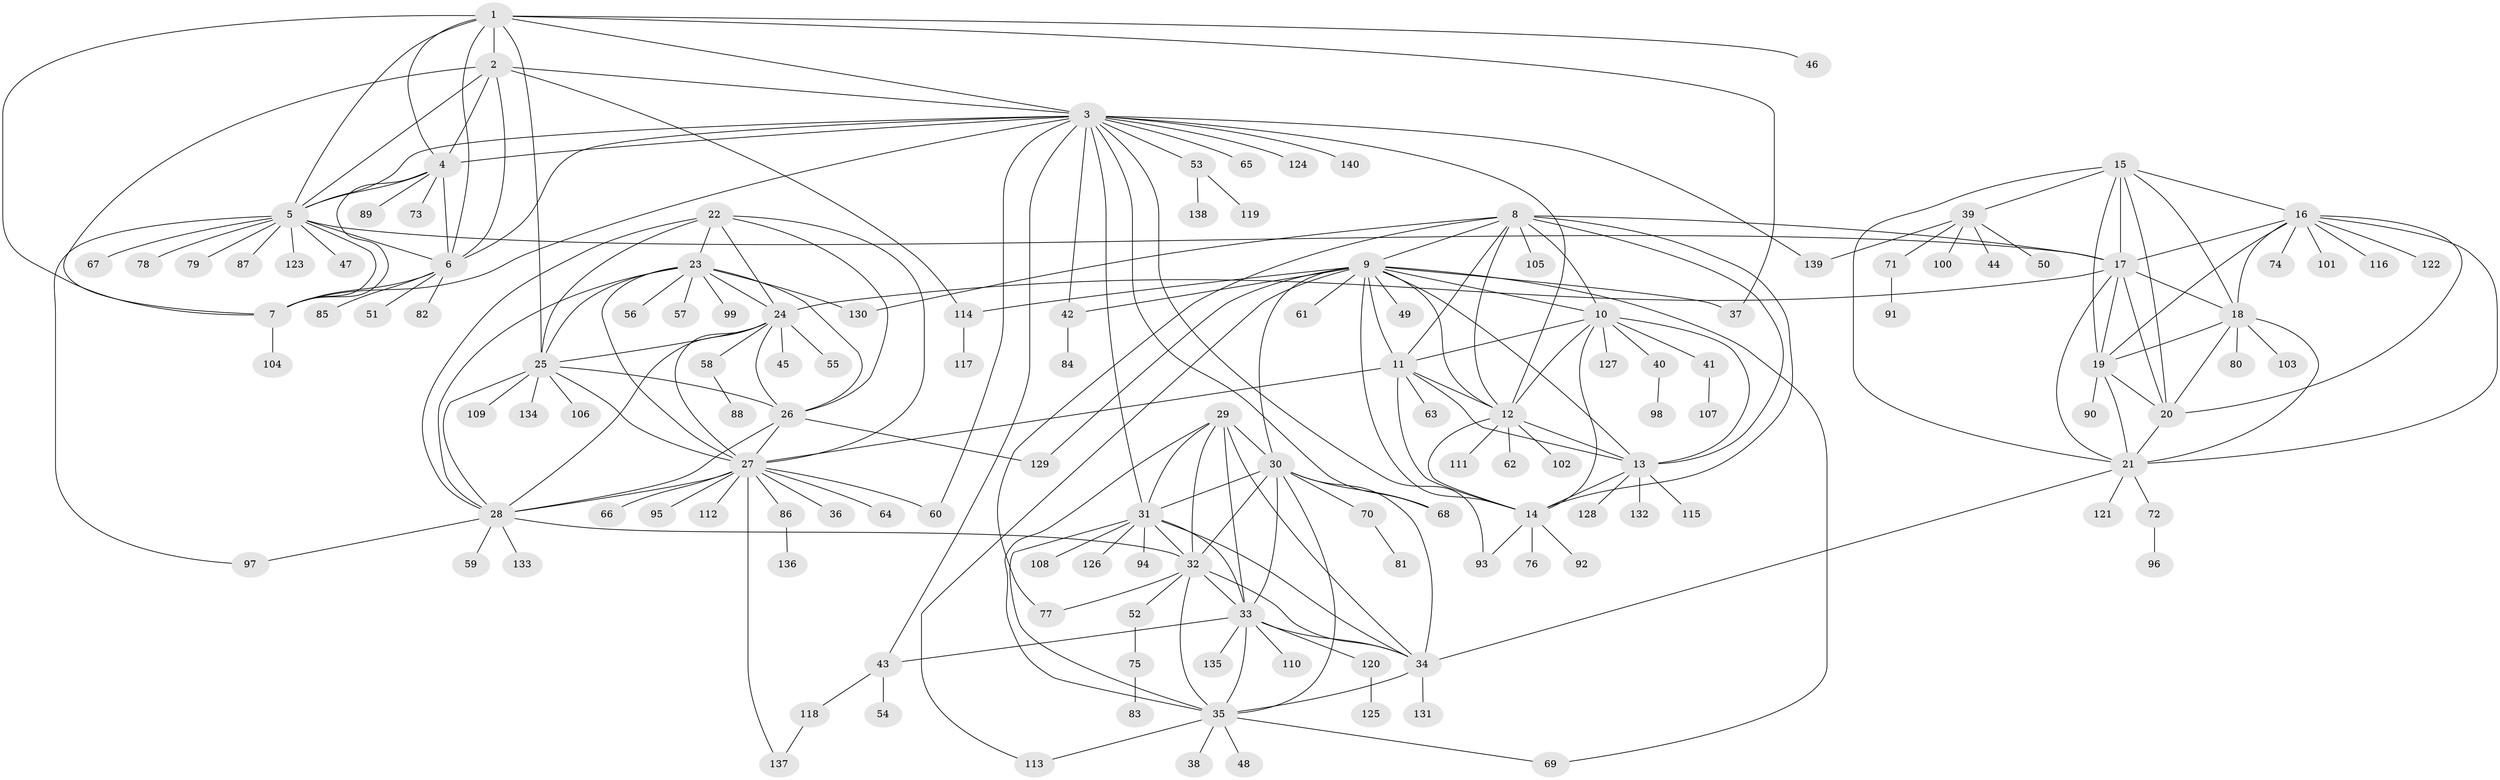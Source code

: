 // Generated by graph-tools (version 1.1) at 2025/50/03/09/25 03:50:39]
// undirected, 140 vertices, 235 edges
graph export_dot {
graph [start="1"]
  node [color=gray90,style=filled];
  1;
  2;
  3;
  4;
  5;
  6;
  7;
  8;
  9;
  10;
  11;
  12;
  13;
  14;
  15;
  16;
  17;
  18;
  19;
  20;
  21;
  22;
  23;
  24;
  25;
  26;
  27;
  28;
  29;
  30;
  31;
  32;
  33;
  34;
  35;
  36;
  37;
  38;
  39;
  40;
  41;
  42;
  43;
  44;
  45;
  46;
  47;
  48;
  49;
  50;
  51;
  52;
  53;
  54;
  55;
  56;
  57;
  58;
  59;
  60;
  61;
  62;
  63;
  64;
  65;
  66;
  67;
  68;
  69;
  70;
  71;
  72;
  73;
  74;
  75;
  76;
  77;
  78;
  79;
  80;
  81;
  82;
  83;
  84;
  85;
  86;
  87;
  88;
  89;
  90;
  91;
  92;
  93;
  94;
  95;
  96;
  97;
  98;
  99;
  100;
  101;
  102;
  103;
  104;
  105;
  106;
  107;
  108;
  109;
  110;
  111;
  112;
  113;
  114;
  115;
  116;
  117;
  118;
  119;
  120;
  121;
  122;
  123;
  124;
  125;
  126;
  127;
  128;
  129;
  130;
  131;
  132;
  133;
  134;
  135;
  136;
  137;
  138;
  139;
  140;
  1 -- 2;
  1 -- 3;
  1 -- 4;
  1 -- 5;
  1 -- 6;
  1 -- 7;
  1 -- 25;
  1 -- 37;
  1 -- 46;
  2 -- 3;
  2 -- 4;
  2 -- 5;
  2 -- 6;
  2 -- 7;
  2 -- 114;
  3 -- 4;
  3 -- 5;
  3 -- 6;
  3 -- 7;
  3 -- 12;
  3 -- 31;
  3 -- 42;
  3 -- 43;
  3 -- 53;
  3 -- 60;
  3 -- 65;
  3 -- 68;
  3 -- 93;
  3 -- 124;
  3 -- 139;
  3 -- 140;
  4 -- 5;
  4 -- 6;
  4 -- 7;
  4 -- 73;
  4 -- 89;
  5 -- 6;
  5 -- 7;
  5 -- 17;
  5 -- 47;
  5 -- 67;
  5 -- 78;
  5 -- 79;
  5 -- 87;
  5 -- 97;
  5 -- 123;
  6 -- 7;
  6 -- 51;
  6 -- 82;
  6 -- 85;
  7 -- 104;
  8 -- 9;
  8 -- 10;
  8 -- 11;
  8 -- 12;
  8 -- 13;
  8 -- 14;
  8 -- 17;
  8 -- 77;
  8 -- 105;
  8 -- 130;
  9 -- 10;
  9 -- 11;
  9 -- 12;
  9 -- 13;
  9 -- 14;
  9 -- 30;
  9 -- 37;
  9 -- 42;
  9 -- 49;
  9 -- 61;
  9 -- 69;
  9 -- 113;
  9 -- 114;
  9 -- 129;
  10 -- 11;
  10 -- 12;
  10 -- 13;
  10 -- 14;
  10 -- 40;
  10 -- 41;
  10 -- 127;
  11 -- 12;
  11 -- 13;
  11 -- 14;
  11 -- 27;
  11 -- 63;
  12 -- 13;
  12 -- 14;
  12 -- 62;
  12 -- 102;
  12 -- 111;
  13 -- 14;
  13 -- 115;
  13 -- 128;
  13 -- 132;
  14 -- 76;
  14 -- 92;
  14 -- 93;
  15 -- 16;
  15 -- 17;
  15 -- 18;
  15 -- 19;
  15 -- 20;
  15 -- 21;
  15 -- 39;
  16 -- 17;
  16 -- 18;
  16 -- 19;
  16 -- 20;
  16 -- 21;
  16 -- 74;
  16 -- 101;
  16 -- 116;
  16 -- 122;
  17 -- 18;
  17 -- 19;
  17 -- 20;
  17 -- 21;
  17 -- 24;
  18 -- 19;
  18 -- 20;
  18 -- 21;
  18 -- 80;
  18 -- 103;
  19 -- 20;
  19 -- 21;
  19 -- 90;
  20 -- 21;
  21 -- 34;
  21 -- 72;
  21 -- 121;
  22 -- 23;
  22 -- 24;
  22 -- 25;
  22 -- 26;
  22 -- 27;
  22 -- 28;
  23 -- 24;
  23 -- 25;
  23 -- 26;
  23 -- 27;
  23 -- 28;
  23 -- 56;
  23 -- 57;
  23 -- 99;
  23 -- 130;
  24 -- 25;
  24 -- 26;
  24 -- 27;
  24 -- 28;
  24 -- 45;
  24 -- 55;
  24 -- 58;
  25 -- 26;
  25 -- 27;
  25 -- 28;
  25 -- 106;
  25 -- 109;
  25 -- 134;
  26 -- 27;
  26 -- 28;
  26 -- 129;
  27 -- 28;
  27 -- 36;
  27 -- 60;
  27 -- 64;
  27 -- 66;
  27 -- 86;
  27 -- 95;
  27 -- 112;
  27 -- 137;
  28 -- 32;
  28 -- 59;
  28 -- 97;
  28 -- 133;
  29 -- 30;
  29 -- 31;
  29 -- 32;
  29 -- 33;
  29 -- 34;
  29 -- 35;
  30 -- 31;
  30 -- 32;
  30 -- 33;
  30 -- 34;
  30 -- 35;
  30 -- 68;
  30 -- 70;
  31 -- 32;
  31 -- 33;
  31 -- 34;
  31 -- 35;
  31 -- 94;
  31 -- 108;
  31 -- 126;
  32 -- 33;
  32 -- 34;
  32 -- 35;
  32 -- 52;
  32 -- 77;
  33 -- 34;
  33 -- 35;
  33 -- 43;
  33 -- 110;
  33 -- 120;
  33 -- 135;
  34 -- 35;
  34 -- 131;
  35 -- 38;
  35 -- 48;
  35 -- 69;
  35 -- 113;
  39 -- 44;
  39 -- 50;
  39 -- 71;
  39 -- 100;
  39 -- 139;
  40 -- 98;
  41 -- 107;
  42 -- 84;
  43 -- 54;
  43 -- 118;
  52 -- 75;
  53 -- 119;
  53 -- 138;
  58 -- 88;
  70 -- 81;
  71 -- 91;
  72 -- 96;
  75 -- 83;
  86 -- 136;
  114 -- 117;
  118 -- 137;
  120 -- 125;
}

